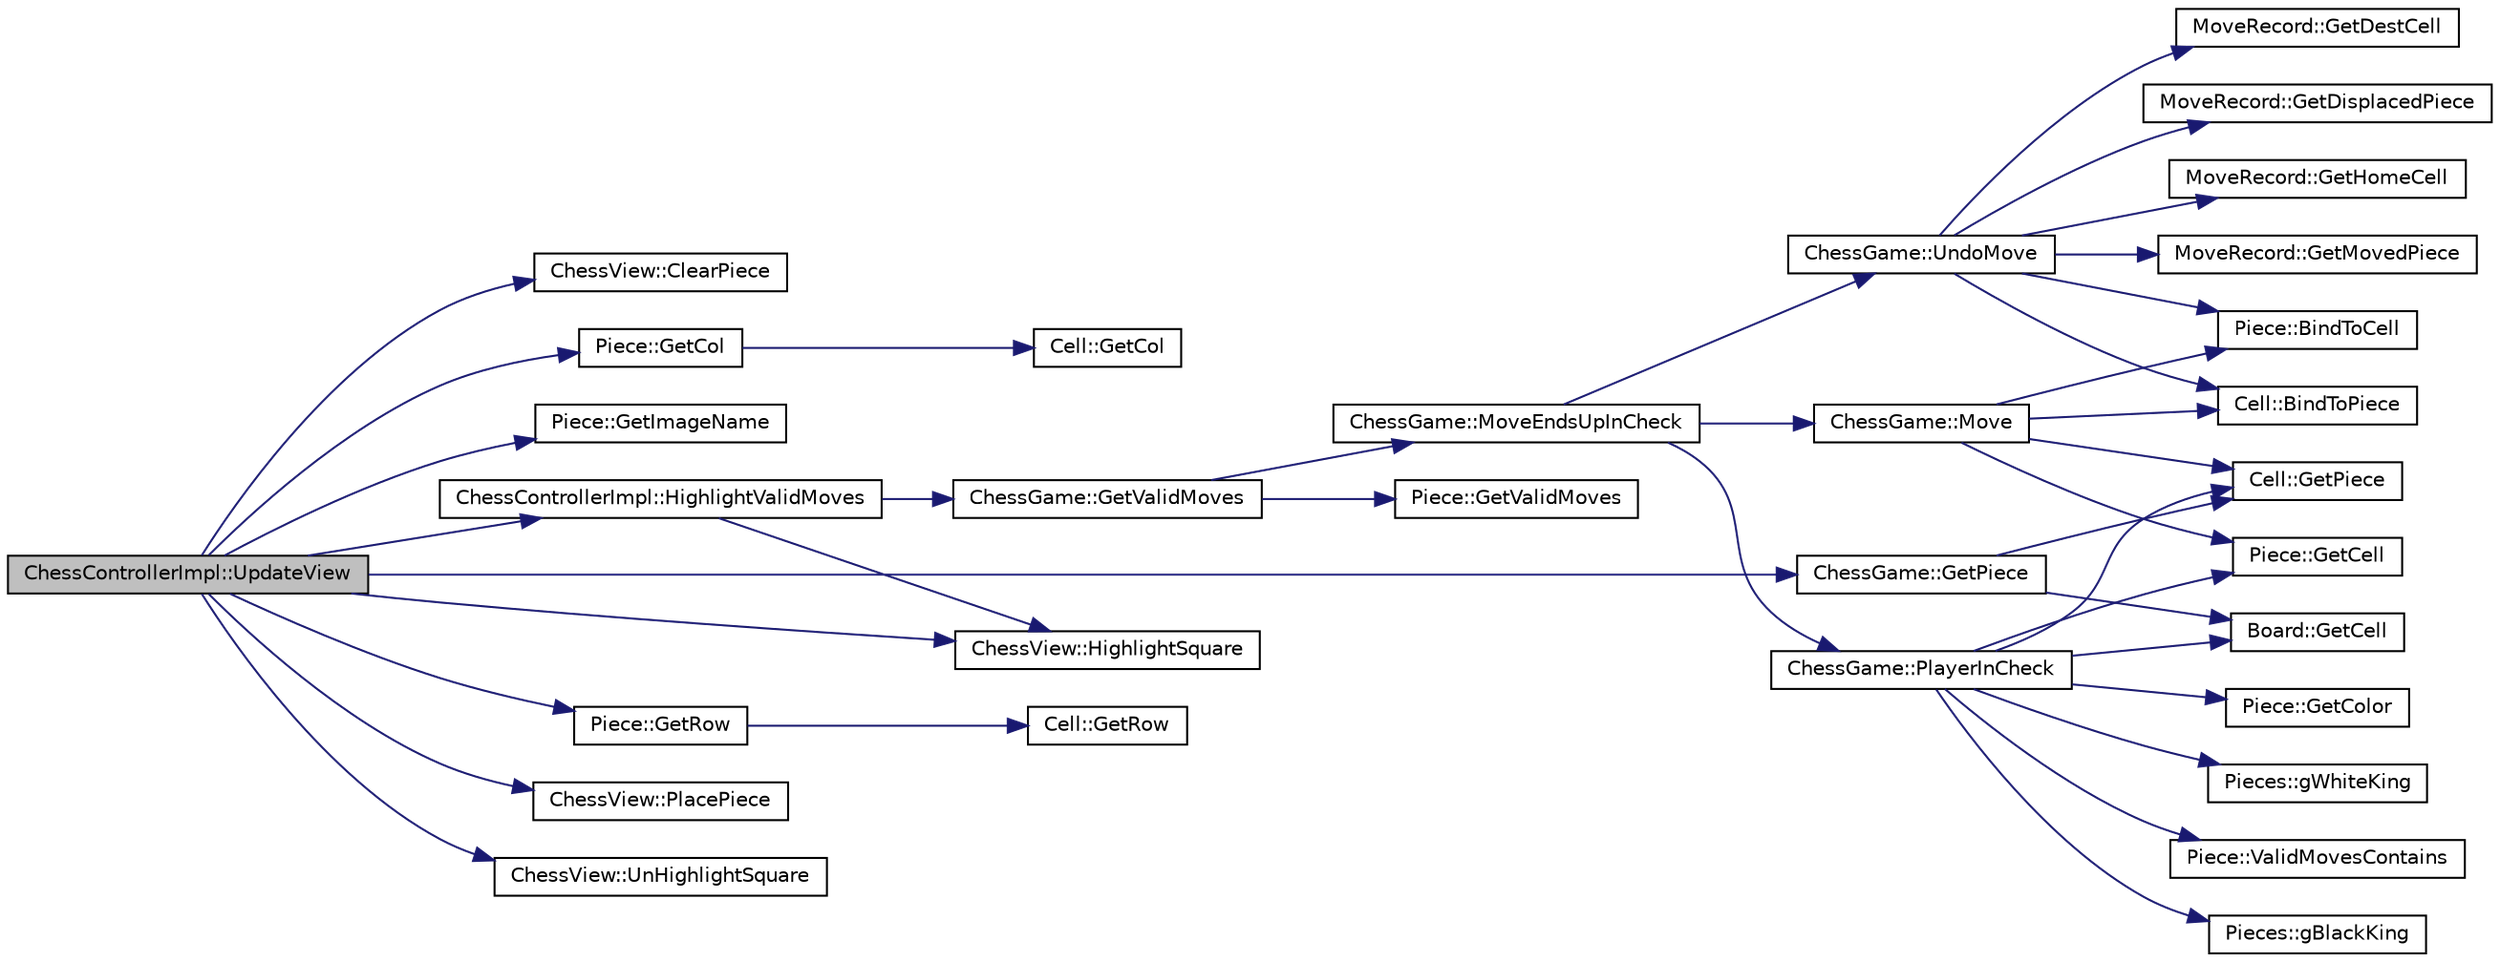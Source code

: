 digraph G
{
  bgcolor="transparent";
  edge [fontname="Helvetica",fontsize="10",labelfontname="Helvetica",labelfontsize="10"];
  node [fontname="Helvetica",fontsize="10",shape=record];
  rankdir=LR;
  Node1 [label="ChessControllerImpl::UpdateView",height=0.2,width=0.4,color="black", fillcolor="grey75", style="filled" fontcolor="black"];
  Node1 -> Node2 [color="midnightblue",fontsize="10",style="solid",fontname="Helvetica"];
  Node2 [label="ChessView::ClearPiece",height=0.2,width=0.4,color="black",URL="$d5/d7d/group__chessguiconv.html#ga0ac9c26e67d2c2b30fdff78778536742"];
  Node1 -> Node3 [color="midnightblue",fontsize="10",style="solid",fontname="Helvetica"];
  Node3 [label="Piece::GetCol",height=0.2,width=0.4,color="black",URL="$d5/df0/classPiece.html#a8879a418975a1cc86426ba45bfb6e3f7"];
  Node3 -> Node4 [color="midnightblue",fontsize="10",style="solid",fontname="Helvetica"];
  Node4 [label="Cell::GetCol",height=0.2,width=0.4,color="black",URL="$de/dfd/classCell.html#ab90b2b93e59ceaa3a74789fdfae3b82b"];
  Node1 -> Node5 [color="midnightblue",fontsize="10",style="solid",fontname="Helvetica"];
  Node5 [label="Piece::GetImageName",height=0.2,width=0.4,color="black",URL="$d5/df0/classPiece.html#a6990e92520a7b9137b7369f76e1b5599"];
  Node1 -> Node6 [color="midnightblue",fontsize="10",style="solid",fontname="Helvetica"];
  Node6 [label="ChessGame::GetPiece",height=0.2,width=0.4,color="black",URL="$de/d7b/classChessGame.html#a4dab23bc5612255b5933286c0e130a3a",tooltip="Returns a pointer to the Piece held in the respective row and column."];
  Node6 -> Node7 [color="midnightblue",fontsize="10",style="solid",fontname="Helvetica"];
  Node7 [label="Board::GetCell",height=0.2,width=0.4,color="black",URL="$de/d23/classBoard.html#a35976fe4d5108f29f9de9b83901cf74c"];
  Node6 -> Node8 [color="midnightblue",fontsize="10",style="solid",fontname="Helvetica"];
  Node8 [label="Cell::GetPiece",height=0.2,width=0.4,color="black",URL="$de/dfd/classCell.html#a101bba9095488768a82099930d4ffb61"];
  Node1 -> Node9 [color="midnightblue",fontsize="10",style="solid",fontname="Helvetica"];
  Node9 [label="Piece::GetRow",height=0.2,width=0.4,color="black",URL="$d5/df0/classPiece.html#a736ac1f2c6f91262d714ae6e87f7c0c6"];
  Node9 -> Node10 [color="midnightblue",fontsize="10",style="solid",fontname="Helvetica"];
  Node10 [label="Cell::GetRow",height=0.2,width=0.4,color="black",URL="$de/dfd/classCell.html#a89c871c1dd7e5ccbe158281a3b5e5a27"];
  Node1 -> Node11 [color="midnightblue",fontsize="10",style="solid",fontname="Helvetica"];
  Node11 [label="ChessView::HighlightSquare",height=0.2,width=0.4,color="black",URL="$d5/d7d/group__chessguiconv.html#ga954de14c91a1ca1bfb8fe87a4ae444d5"];
  Node1 -> Node12 [color="midnightblue",fontsize="10",style="solid",fontname="Helvetica"];
  Node12 [label="ChessControllerImpl::HighlightValidMoves",height=0.2,width=0.4,color="black",URL="$d3/d40/classChessControllerImpl.html#a8032c032222c911d35c5e594145eb26b"];
  Node12 -> Node13 [color="midnightblue",fontsize="10",style="solid",fontname="Helvetica"];
  Node13 [label="ChessGame::GetValidMoves",height=0.2,width=0.4,color="black",URL="$de/d7b/classChessGame.html#a879e95c697a952b9e7053fab986d0390",tooltip="Returns a new set of valid cells we can move to, based on whether those moves will result in the move..."];
  Node13 -> Node14 [color="midnightblue",fontsize="10",style="solid",fontname="Helvetica"];
  Node14 [label="Piece::GetValidMoves",height=0.2,width=0.4,color="black",URL="$d5/df0/classPiece.html#a1db2bbb2354fe4eeddd443289b4654c5",tooltip="Returns a set of the cells this piece is allowed to move to."];
  Node13 -> Node15 [color="midnightblue",fontsize="10",style="solid",fontname="Helvetica"];
  Node15 [label="ChessGame::MoveEndsUpInCheck",height=0.2,width=0.4,color="black",URL="$de/d7b/classChessGame.html#a4239f85058cd4250761cf346805a6fd5"];
  Node15 -> Node16 [color="midnightblue",fontsize="10",style="solid",fontname="Helvetica"];
  Node16 [label="ChessGame::Move",height=0.2,width=0.4,color="black",URL="$de/d7b/classChessGame.html#a9654080229c8c231fe8b9c4627c3d969",tooltip="Moves piece to destCell."];
  Node16 -> Node17 [color="midnightblue",fontsize="10",style="solid",fontname="Helvetica"];
  Node17 [label="Piece::BindToCell",height=0.2,width=0.4,color="black",URL="$d5/df0/classPiece.html#a8f18e1e69d0c9ff28f546c7003f12012",tooltip="Change the cell the piece points to."];
  Node16 -> Node18 [color="midnightblue",fontsize="10",style="solid",fontname="Helvetica"];
  Node18 [label="Cell::BindToPiece",height=0.2,width=0.4,color="black",URL="$de/dfd/classCell.html#a8893f7729383333815de49f2e64f40ee"];
  Node16 -> Node19 [color="midnightblue",fontsize="10",style="solid",fontname="Helvetica"];
  Node19 [label="Piece::GetCell",height=0.2,width=0.4,color="black",URL="$d5/df0/classPiece.html#a739c3bd5bda93a637c92e9522254aabe"];
  Node16 -> Node8 [color="midnightblue",fontsize="10",style="solid",fontname="Helvetica"];
  Node15 -> Node20 [color="midnightblue",fontsize="10",style="solid",fontname="Helvetica"];
  Node20 [label="ChessGame::PlayerInCheck",height=0.2,width=0.4,color="black",URL="$de/d7b/classChessGame.html#a34b64046ed709221d5f42647c4d6eafd",tooltip="Checks if this player is in check."];
  Node20 -> Node21 [color="midnightblue",fontsize="10",style="solid",fontname="Helvetica"];
  Node21 [label="Pieces::gBlackKing",height=0.2,width=0.4,color="black",URL="$d4/d73/classPieces.html#a9320e52d8d0fc81f65b49902bf83d65f"];
  Node20 -> Node19 [color="midnightblue",fontsize="10",style="solid",fontname="Helvetica"];
  Node20 -> Node7 [color="midnightblue",fontsize="10",style="solid",fontname="Helvetica"];
  Node20 -> Node22 [color="midnightblue",fontsize="10",style="solid",fontname="Helvetica"];
  Node22 [label="Piece::GetColor",height=0.2,width=0.4,color="black",URL="$d5/df0/classPiece.html#a30f7a75c0a9a7a7429dea1b72277db34"];
  Node20 -> Node8 [color="midnightblue",fontsize="10",style="solid",fontname="Helvetica"];
  Node20 -> Node23 [color="midnightblue",fontsize="10",style="solid",fontname="Helvetica"];
  Node23 [label="Pieces::gWhiteKing",height=0.2,width=0.4,color="black",URL="$d4/d73/classPieces.html#a7f90786626d9a0a6dfcd3e3d2b77af9f"];
  Node20 -> Node24 [color="midnightblue",fontsize="10",style="solid",fontname="Helvetica"];
  Node24 [label="Piece::ValidMovesContains",height=0.2,width=0.4,color="black",URL="$d5/df0/classPiece.html#ad9d5440df6034fc75561bbcedf921aa8"];
  Node15 -> Node25 [color="midnightblue",fontsize="10",style="solid",fontname="Helvetica"];
  Node25 [label="ChessGame::UndoMove",height=0.2,width=0.4,color="black",URL="$de/d7b/classChessGame.html#a30a423bc945c78c99a7d4cb34314a606"];
  Node25 -> Node17 [color="midnightblue",fontsize="10",style="solid",fontname="Helvetica"];
  Node25 -> Node18 [color="midnightblue",fontsize="10",style="solid",fontname="Helvetica"];
  Node25 -> Node26 [color="midnightblue",fontsize="10",style="solid",fontname="Helvetica"];
  Node26 [label="MoveRecord::GetDestCell",height=0.2,width=0.4,color="black",URL="$d0/d57/classMoveRecord.html#aabb88b1c18d9abe3f6ce6f9b6b0b7be8"];
  Node25 -> Node27 [color="midnightblue",fontsize="10",style="solid",fontname="Helvetica"];
  Node27 [label="MoveRecord::GetDisplacedPiece",height=0.2,width=0.4,color="black",URL="$d0/d57/classMoveRecord.html#a69e54798ff2ad91c217be406e80cc9a6"];
  Node25 -> Node28 [color="midnightblue",fontsize="10",style="solid",fontname="Helvetica"];
  Node28 [label="MoveRecord::GetHomeCell",height=0.2,width=0.4,color="black",URL="$d0/d57/classMoveRecord.html#aa9de77325f5c3cf80eddc3574cdf7a50"];
  Node25 -> Node29 [color="midnightblue",fontsize="10",style="solid",fontname="Helvetica"];
  Node29 [label="MoveRecord::GetMovedPiece",height=0.2,width=0.4,color="black",URL="$d0/d57/classMoveRecord.html#a71e59ebc247bf0cf867cff662c2907d3"];
  Node12 -> Node11 [color="midnightblue",fontsize="10",style="solid",fontname="Helvetica"];
  Node1 -> Node30 [color="midnightblue",fontsize="10",style="solid",fontname="Helvetica"];
  Node30 [label="ChessView::PlacePiece",height=0.2,width=0.4,color="black",URL="$d5/d7d/group__chessguiconv.html#ga73e66457496b8bcb59b8f2d739a44f0c"];
  Node1 -> Node31 [color="midnightblue",fontsize="10",style="solid",fontname="Helvetica"];
  Node31 [label="ChessView::UnHighlightSquare",height=0.2,width=0.4,color="black",URL="$d5/d7d/group__chessguiconv.html#gaeb25a8328e52aad2bb499bdc0f4efae9"];
}
